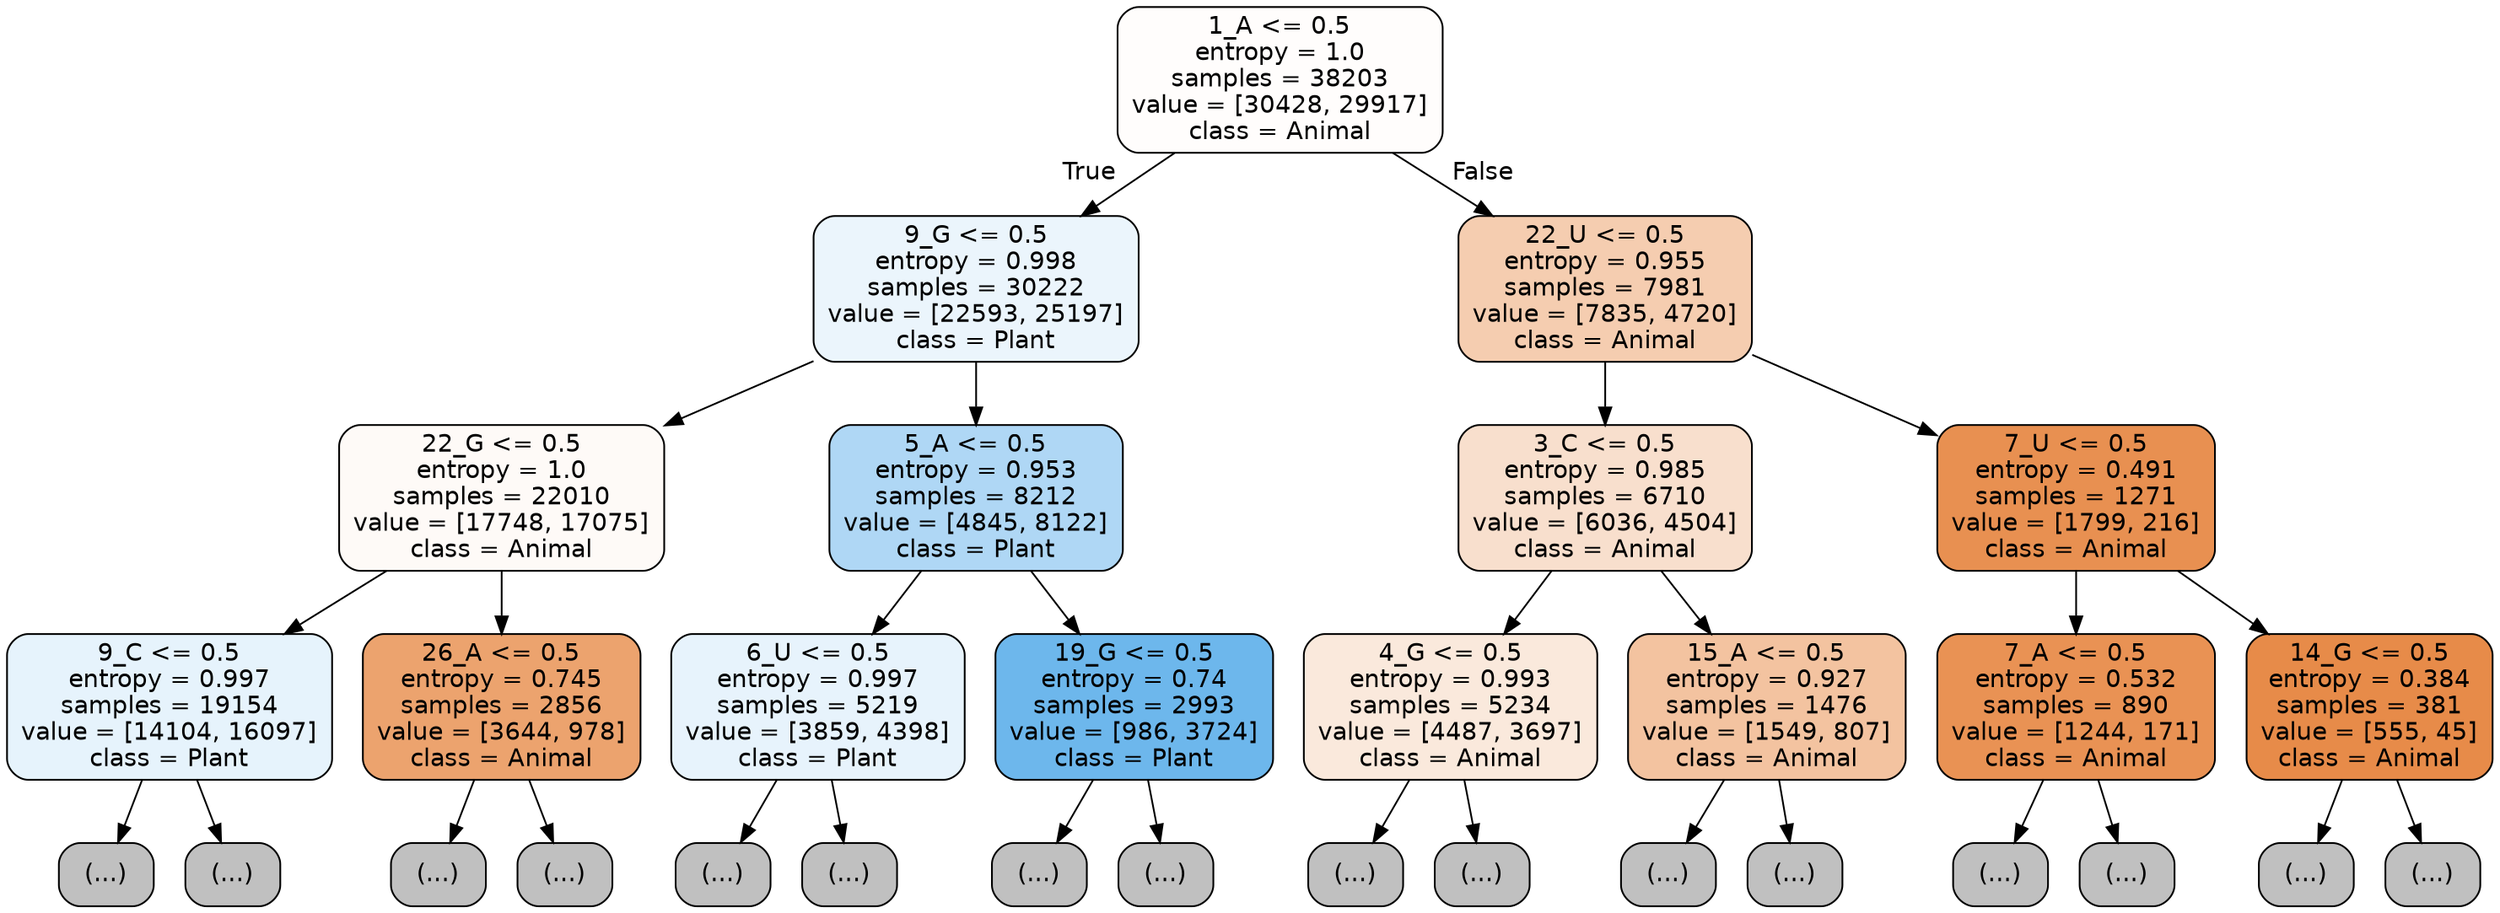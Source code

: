 digraph Tree {
node [shape=box, style="filled, rounded", color="black", fontname="helvetica"] ;
edge [fontname="helvetica"] ;
0 [label="1_A <= 0.5\nentropy = 1.0\nsamples = 38203\nvalue = [30428, 29917]\nclass = Animal", fillcolor="#fffdfc"] ;
1 [label="9_G <= 0.5\nentropy = 0.998\nsamples = 30222\nvalue = [22593, 25197]\nclass = Plant", fillcolor="#ebf5fc"] ;
0 -> 1 [labeldistance=2.5, labelangle=45, headlabel="True"] ;
2 [label="22_G <= 0.5\nentropy = 1.0\nsamples = 22010\nvalue = [17748, 17075]\nclass = Animal", fillcolor="#fefaf7"] ;
1 -> 2 ;
3 [label="9_C <= 0.5\nentropy = 0.997\nsamples = 19154\nvalue = [14104, 16097]\nclass = Plant", fillcolor="#e6f3fc"] ;
2 -> 3 ;
4 [label="(...)", fillcolor="#C0C0C0"] ;
3 -> 4 ;
5903 [label="(...)", fillcolor="#C0C0C0"] ;
3 -> 5903 ;
8442 [label="26_A <= 0.5\nentropy = 0.745\nsamples = 2856\nvalue = [3644, 978]\nclass = Animal", fillcolor="#eca36e"] ;
2 -> 8442 ;
8443 [label="(...)", fillcolor="#C0C0C0"] ;
8442 -> 8443 ;
9552 [label="(...)", fillcolor="#C0C0C0"] ;
8442 -> 9552 ;
9559 [label="5_A <= 0.5\nentropy = 0.953\nsamples = 8212\nvalue = [4845, 8122]\nclass = Plant", fillcolor="#afd7f5"] ;
1 -> 9559 ;
9560 [label="6_U <= 0.5\nentropy = 0.997\nsamples = 5219\nvalue = [3859, 4398]\nclass = Plant", fillcolor="#e7f3fc"] ;
9559 -> 9560 ;
9561 [label="(...)", fillcolor="#C0C0C0"] ;
9560 -> 9561 ;
11426 [label="(...)", fillcolor="#C0C0C0"] ;
9560 -> 11426 ;
12063 [label="19_G <= 0.5\nentropy = 0.74\nsamples = 2993\nvalue = [986, 3724]\nclass = Plant", fillcolor="#6db7ec"] ;
9559 -> 12063 ;
12064 [label="(...)", fillcolor="#C0C0C0"] ;
12063 -> 12064 ;
12673 [label="(...)", fillcolor="#C0C0C0"] ;
12063 -> 12673 ;
12906 [label="22_U <= 0.5\nentropy = 0.955\nsamples = 7981\nvalue = [7835, 4720]\nclass = Animal", fillcolor="#f5cdb0"] ;
0 -> 12906 [labeldistance=2.5, labelangle=-45, headlabel="False"] ;
12907 [label="3_C <= 0.5\nentropy = 0.985\nsamples = 6710\nvalue = [6036, 4504]\nclass = Animal", fillcolor="#f8dfcd"] ;
12906 -> 12907 ;
12908 [label="4_G <= 0.5\nentropy = 0.993\nsamples = 5234\nvalue = [4487, 3697]\nclass = Animal", fillcolor="#fae9dc"] ;
12907 -> 12908 ;
12909 [label="(...)", fillcolor="#C0C0C0"] ;
12908 -> 12909 ;
14816 [label="(...)", fillcolor="#C0C0C0"] ;
12908 -> 14816 ;
15731 [label="15_A <= 0.5\nentropy = 0.927\nsamples = 1476\nvalue = [1549, 807]\nclass = Animal", fillcolor="#f3c3a0"] ;
12907 -> 15731 ;
15732 [label="(...)", fillcolor="#C0C0C0"] ;
15731 -> 15732 ;
16309 [label="(...)", fillcolor="#C0C0C0"] ;
15731 -> 16309 ;
16462 [label="7_U <= 0.5\nentropy = 0.491\nsamples = 1271\nvalue = [1799, 216]\nclass = Animal", fillcolor="#e89051"] ;
12906 -> 16462 ;
16463 [label="7_A <= 0.5\nentropy = 0.532\nsamples = 890\nvalue = [1244, 171]\nclass = Animal", fillcolor="#e99254"] ;
16462 -> 16463 ;
16464 [label="(...)", fillcolor="#C0C0C0"] ;
16463 -> 16464 ;
16629 [label="(...)", fillcolor="#C0C0C0"] ;
16463 -> 16629 ;
16766 [label="14_G <= 0.5\nentropy = 0.384\nsamples = 381\nvalue = [555, 45]\nclass = Animal", fillcolor="#e78b49"] ;
16462 -> 16766 ;
16767 [label="(...)", fillcolor="#C0C0C0"] ;
16766 -> 16767 ;
16852 [label="(...)", fillcolor="#C0C0C0"] ;
16766 -> 16852 ;
}